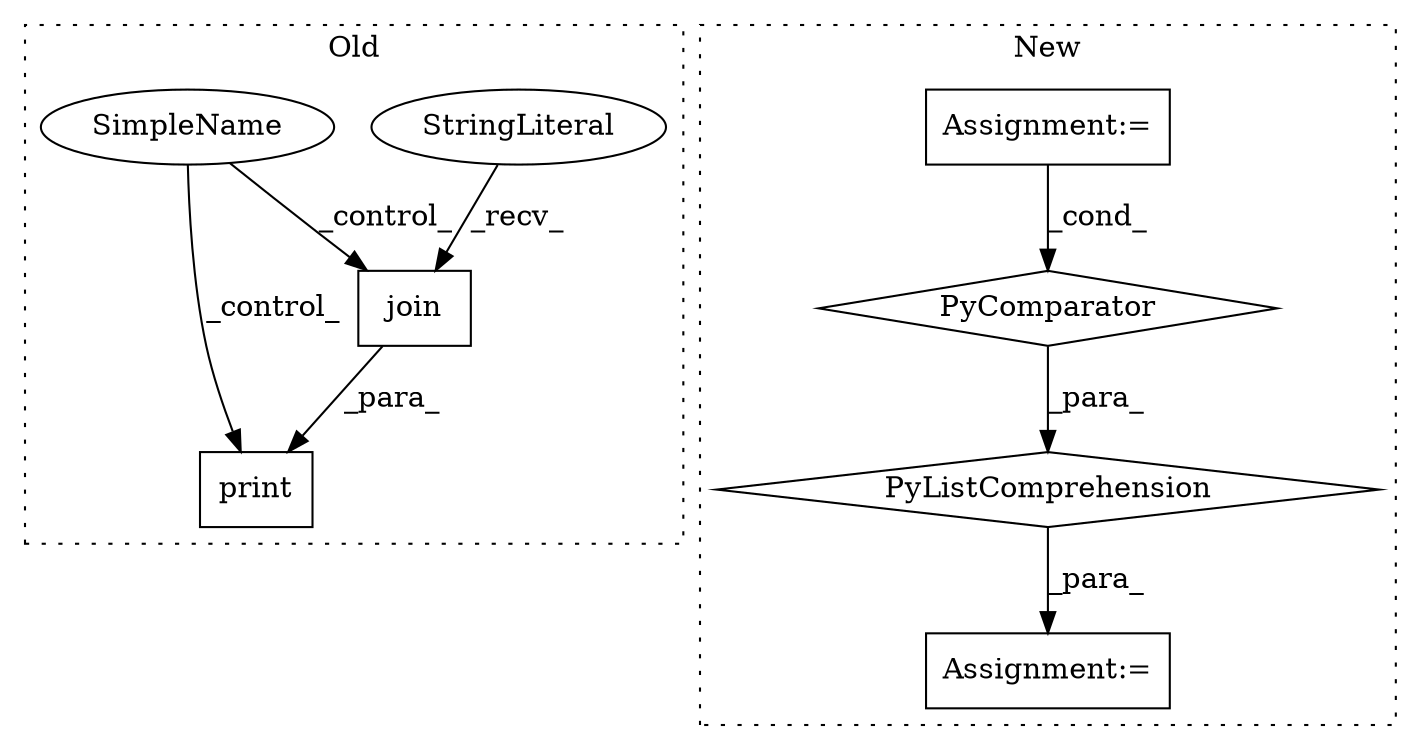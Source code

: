 digraph G {
subgraph cluster0 {
1 [label="join" a="32" s="27965,27982" l="5,1" shape="box"];
6 [label="StringLiteral" a="45" s="27961" l="3" shape="ellipse"];
7 [label="SimpleName" a="42" s="" l="" shape="ellipse"];
8 [label="print" a="32" s="27995,28023" l="6,1" shape="box"];
label = "Old";
style="dotted";
}
subgraph cluster1 {
2 [label="PyListComprehension" a="109" s="24736" l="133" shape="diamond"];
3 [label="Assignment:=" a="7" s="24807" l="54" shape="box"];
4 [label="PyComparator" a="113" s="24807" l="54" shape="diamond"];
5 [label="Assignment:=" a="7" s="24720" l="16" shape="box"];
label = "New";
style="dotted";
}
1 -> 8 [label="_para_"];
2 -> 5 [label="_para_"];
3 -> 4 [label="_cond_"];
4 -> 2 [label="_para_"];
6 -> 1 [label="_recv_"];
7 -> 8 [label="_control_"];
7 -> 1 [label="_control_"];
}
